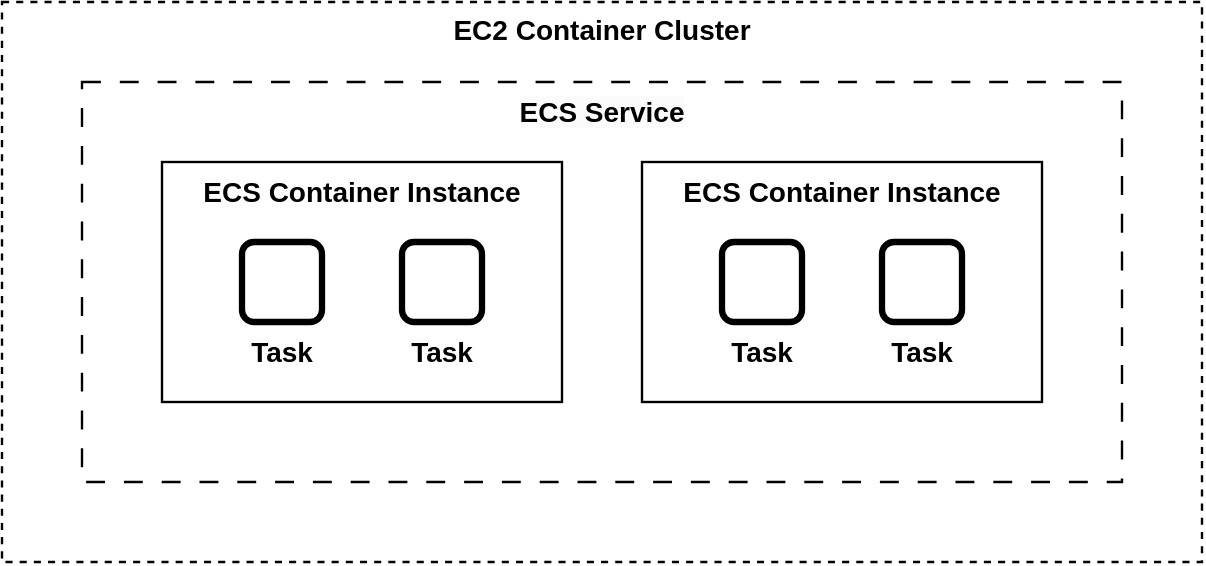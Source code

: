<mxfile version="24.7.17">
  <diagram name="Page-1" id="N_4QXT6SEmDJ7fVFFCg6">
    <mxGraphModel dx="1723" dy="1380" grid="1" gridSize="10" guides="1" tooltips="1" connect="1" arrows="1" fold="1" page="1" pageScale="1" pageWidth="1000" pageHeight="1000" math="0" shadow="0">
      <root>
        <mxCell id="0" />
        <mxCell id="1" parent="0" />
        <mxCell id="mUPz4EkOuqKElYifGWQS-3" value="EC2 Container Cluster" style="rounded=0;whiteSpace=wrap;html=1;fillColor=none;dashed=1;strokeWidth=1.181;fontStyle=1;fontSize=14;verticalAlign=top;spacing=1.968;" vertex="1" parent="1">
          <mxGeometry x="40" y="40" width="600" height="280" as="geometry" />
        </mxCell>
        <mxCell id="mUPz4EkOuqKElYifGWQS-16" value="&lt;span style=&quot;color: rgb(0, 0, 0); font-family: Helvetica; font-size: 14px; font-style: normal; font-variant-ligatures: normal; font-variant-caps: normal; font-weight: 700; letter-spacing: normal; orphans: 2; text-align: center; text-indent: 0px; text-transform: none; widows: 2; word-spacing: 0px; -webkit-text-stroke-width: 0px; white-space: normal; background-color: rgb(251, 251, 251); text-decoration-thickness: initial; text-decoration-style: initial; text-decoration-color: initial; float: none; display: inline !important;&quot;&gt;ECS Service&lt;/span&gt;&lt;div style=&quot;font-size: 14px;&quot;&gt;&lt;br style=&quot;font-size: 14px;&quot;&gt;&lt;/div&gt;" style="rounded=0;whiteSpace=wrap;html=1;strokeWidth=1.181;verticalAlign=top;fontSize=14;dashed=1;dashPattern=8 8;fillColor=none;" vertex="1" parent="1">
          <mxGeometry x="80" y="80" width="520" height="200" as="geometry" />
        </mxCell>
        <mxCell id="mUPz4EkOuqKElYifGWQS-17" value="&lt;div style=&quot;font-size: 14px;&quot;&gt;&lt;b&gt;ECS Container Instance&lt;/b&gt;&lt;/div&gt;" style="rounded=0;whiteSpace=wrap;html=1;strokeWidth=1.181;verticalAlign=top;fontSize=14;fillColor=none;" vertex="1" parent="1">
          <mxGeometry x="120" y="120" width="200" height="120" as="geometry" />
        </mxCell>
        <mxCell id="mUPz4EkOuqKElYifGWQS-18" value="&lt;div style=&quot;font-size: 14px;&quot;&gt;&lt;b&gt;ECS Container Instance&lt;/b&gt;&lt;/div&gt;" style="rounded=0;whiteSpace=wrap;html=1;strokeWidth=1.181;verticalAlign=top;fontSize=14;fillColor=none;" vertex="1" parent="1">
          <mxGeometry x="360" y="120" width="200" height="120" as="geometry" />
        </mxCell>
        <mxCell id="mUPz4EkOuqKElYifGWQS-4" value="" style="group" vertex="1" connectable="0" parent="1">
          <mxGeometry x="160" y="160" width="40" height="70" as="geometry" />
        </mxCell>
        <mxCell id="mUPz4EkOuqKElYifGWQS-5" value="" style="rounded=1;whiteSpace=wrap;html=1;strokeWidth=3.15;" vertex="1" parent="mUPz4EkOuqKElYifGWQS-4">
          <mxGeometry width="40" height="40" as="geometry" />
        </mxCell>
        <mxCell id="mUPz4EkOuqKElYifGWQS-6" value="Task" style="text;html=1;align=center;verticalAlign=middle;whiteSpace=wrap;rounded=0;fontStyle=1;fontSize=14;" vertex="1" parent="mUPz4EkOuqKElYifGWQS-4">
          <mxGeometry y="40" width="40" height="30" as="geometry" />
        </mxCell>
        <mxCell id="mUPz4EkOuqKElYifGWQS-7" value="" style="group" vertex="1" connectable="0" parent="1">
          <mxGeometry x="240" y="160" width="40" height="70" as="geometry" />
        </mxCell>
        <mxCell id="mUPz4EkOuqKElYifGWQS-8" value="" style="rounded=1;whiteSpace=wrap;html=1;strokeWidth=3.15;" vertex="1" parent="mUPz4EkOuqKElYifGWQS-7">
          <mxGeometry width="40" height="40" as="geometry" />
        </mxCell>
        <mxCell id="mUPz4EkOuqKElYifGWQS-9" value="Task" style="text;html=1;align=center;verticalAlign=middle;whiteSpace=wrap;rounded=0;fontStyle=1;fontSize=14;" vertex="1" parent="mUPz4EkOuqKElYifGWQS-7">
          <mxGeometry y="40" width="40" height="30" as="geometry" />
        </mxCell>
        <mxCell id="mUPz4EkOuqKElYifGWQS-10" value="" style="group" vertex="1" connectable="0" parent="1">
          <mxGeometry x="400" y="160" width="40" height="70" as="geometry" />
        </mxCell>
        <mxCell id="mUPz4EkOuqKElYifGWQS-11" value="" style="rounded=1;whiteSpace=wrap;html=1;strokeWidth=3.15;" vertex="1" parent="mUPz4EkOuqKElYifGWQS-10">
          <mxGeometry width="40" height="40" as="geometry" />
        </mxCell>
        <mxCell id="mUPz4EkOuqKElYifGWQS-12" value="Task" style="text;html=1;align=center;verticalAlign=middle;whiteSpace=wrap;rounded=0;fontStyle=1;fontSize=14;" vertex="1" parent="mUPz4EkOuqKElYifGWQS-10">
          <mxGeometry y="40" width="40" height="30" as="geometry" />
        </mxCell>
        <mxCell id="mUPz4EkOuqKElYifGWQS-13" value="" style="group" vertex="1" connectable="0" parent="1">
          <mxGeometry x="480" y="160" width="40" height="70" as="geometry" />
        </mxCell>
        <mxCell id="mUPz4EkOuqKElYifGWQS-14" value="" style="rounded=1;whiteSpace=wrap;html=1;strokeWidth=3.15;" vertex="1" parent="mUPz4EkOuqKElYifGWQS-13">
          <mxGeometry width="40" height="40" as="geometry" />
        </mxCell>
        <mxCell id="mUPz4EkOuqKElYifGWQS-15" value="Task" style="text;html=1;align=center;verticalAlign=middle;whiteSpace=wrap;rounded=0;fontStyle=1;fontSize=14;" vertex="1" parent="mUPz4EkOuqKElYifGWQS-13">
          <mxGeometry y="40" width="40" height="30" as="geometry" />
        </mxCell>
      </root>
    </mxGraphModel>
  </diagram>
</mxfile>
